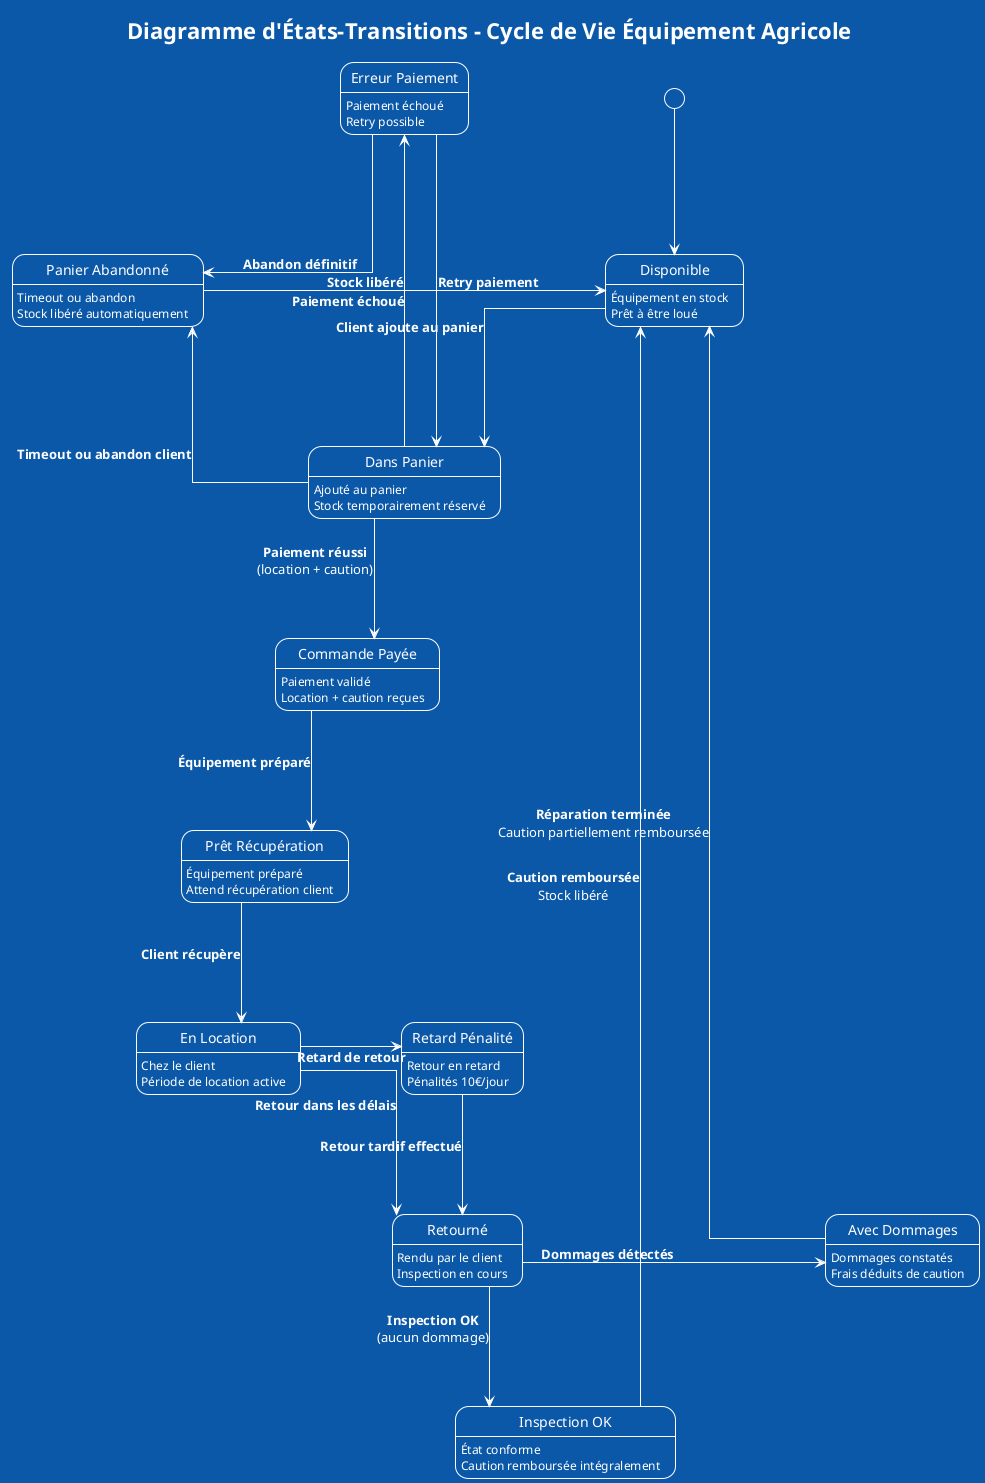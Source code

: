 @startuml State_Transition_Diagram
!theme amiga
title Diagramme d'États-Transitions - Cycle de Vie Équipement Agricole
skinparam linetype ortho
skinparam minlen 150
skinparam nodesep 100
skinparam ranksep 120

[*] --> Disponible

' === FLUX PRINCIPAL VERTICAL (COLONNE CENTRALE) ===

state Disponible {
  Disponible : Équipement en stock
  Disponible : Prêt à être loué
}

state "Dans Panier" as DansPanier {
  DansPanier : Ajouté au panier
  DansPanier : Stock temporairement réservé
}

state "Commande Payée" as CommandePayee {
  CommandePayee : Paiement validé
  CommandePayee : Location + caution reçues
}

state "Prêt Récupération" as PretRecuperation {
  PretRecuperation : Équipement préparé
  PretRecuperation : Attend récupération client
}

state "En Location" as EnLocation {
  EnLocation : Chez le client
  EnLocation : Période de location active
}

state "Retourné" as Retourne {
  Retourne : Rendu par le client
  Retourne : Inspection en cours
}

state "Inspection OK" as InspectionOK {
  InspectionOK : État conforme
  InspectionOK : Caution remboursée intégralement
}

' === ÉTATS D'EXCEPTION (COLONNES LATÉRALES) ===

state "Retard Pénalité" as RetardPenalite {
  RetardPenalite : Retour en retard
  RetardPenalite : Pénalités 10€/jour
}

state "Avec Dommages" as AvecDommages {
  AvecDommages : Dommages constatés
  AvecDommages : Frais déduits de caution
}

state "Panier Abandonné" as PanierAbandonne {
  PanierAbandonne : Timeout ou abandon
  PanierAbandonne : Stock libéré automatiquement
}

state "Erreur Paiement" as ErreurPaiement {
  ErreurPaiement : Paiement échoué
  ErreurPaiement : Retry possible
}

' === FLUX PRINCIPAL MÉTIER ===

Disponible -down-> DansPanier : **Client ajoute au panier**
DansPanier -down-> CommandePayee : **Paiement réussi**\n(location + caution)
CommandePayee -down-> PretRecuperation : **Équipement préparé**
PretRecuperation -down-> EnLocation : **Client récupère**
EnLocation -down-> Retourne : **Retour dans les délais**
Retourne -down-> InspectionOK : **Inspection OK**\n(aucun dommage)
InspectionOK -up-> Disponible : **Caution remboursée**\nStock libéré

' === GESTION DES RETARDS ===

EnLocation -right-> RetardPenalite : **Retard de retour**
RetardPenalite -down-> Retourne : **Retour tardif effectué**

' === GESTION DES DOMMAGES ===

Retourne -right-> AvecDommages : **Dommages détectés**
AvecDommages -left-> Disponible : **Réparation terminée**\nCaution partiellement remboursée

' === GESTION DES ABANDONS ===

DansPanier -left-> PanierAbandonne : **Timeout ou abandon client**
PanierAbandonne -right-> Disponible : **Stock libéré**

' === GESTION ERREURS PAIEMENT ===

DansPanier -left-> ErreurPaiement : **Paiement échoué**
ErreurPaiement -right-> DansPanier : **Retry paiement**
ErreurPaiement -down-> PanierAbandonne : **Abandon définitif**

@enduml
